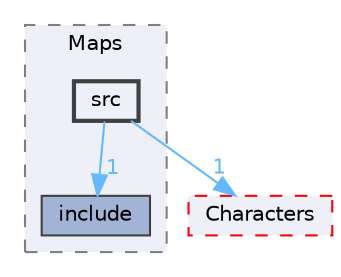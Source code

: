 digraph "components/Maps/src"
{
 // LATEX_PDF_SIZE
  bgcolor="transparent";
  edge [fontname=Helvetica,fontsize=10,labelfontname=Helvetica,labelfontsize=10];
  node [fontname=Helvetica,fontsize=10,shape=box,height=0.2,width=0.4];
  compound=true
  subgraph clusterdir_0c858cf063cc4a552086b51ac1d00831 {
    graph [ bgcolor="#edf0f7", pencolor="grey50", label="Maps", fontname=Helvetica,fontsize=10 style="filled,dashed", URL="dir_0c858cf063cc4a552086b51ac1d00831.html",tooltip=""]
  dir_da7d7a7c305dcc9e6cc90f1bb2dbf219 [label="include", fillcolor="#a2b4d6", color="grey25", style="filled", URL="dir_da7d7a7c305dcc9e6cc90f1bb2dbf219.html",tooltip=""];
  dir_5e564f16b659048553e5bb2edb5a2620 [label="src", fillcolor="#edf0f7", color="grey25", style="filled,bold", URL="dir_5e564f16b659048553e5bb2edb5a2620.html",tooltip=""];
  }
  dir_5e1eab55ecca3a842e980cadf47de3e4 [label="Characters", fillcolor="#edf0f7", color="red", style="filled,dashed", URL="dir_5e1eab55ecca3a842e980cadf47de3e4.html",tooltip=""];
  dir_5e564f16b659048553e5bb2edb5a2620->dir_5e1eab55ecca3a842e980cadf47de3e4 [headlabel="1", labeldistance=1.5 headhref="dir_000026_000001.html" href="dir_000026_000001.html" color="steelblue1" fontcolor="steelblue1"];
  dir_5e564f16b659048553e5bb2edb5a2620->dir_da7d7a7c305dcc9e6cc90f1bb2dbf219 [headlabel="1", labeldistance=1.5 headhref="dir_000026_000015.html" href="dir_000026_000015.html" color="steelblue1" fontcolor="steelblue1"];
}
